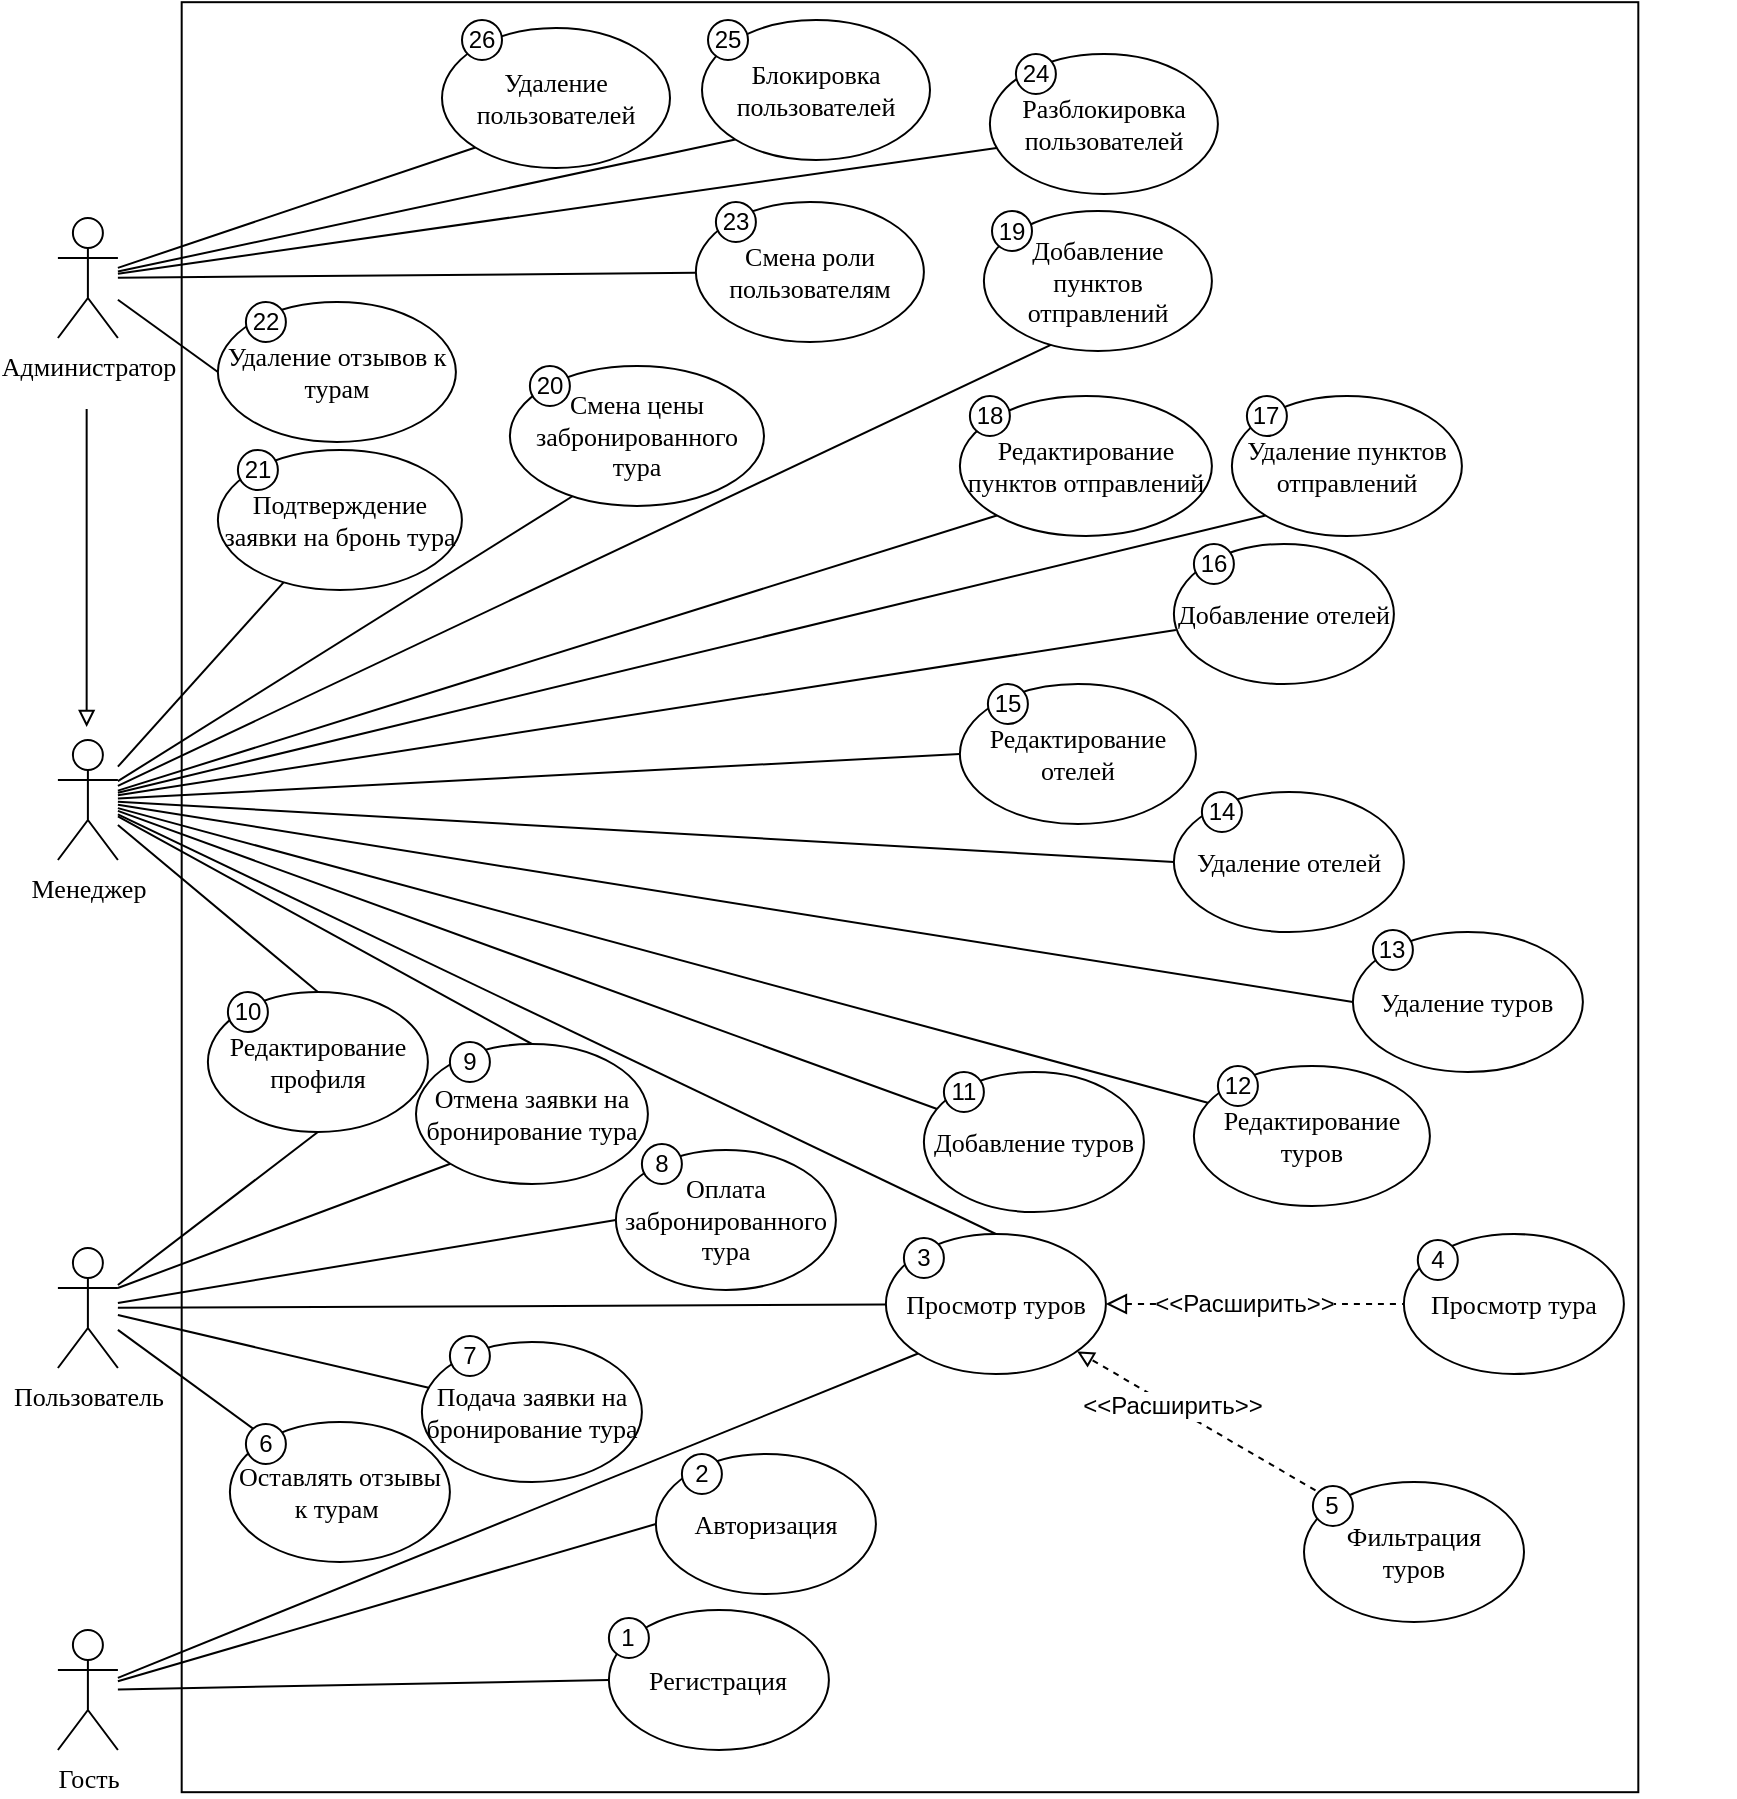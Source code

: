 <mxfile version="26.1.3">
  <diagram name="Страница — 1" id="NZbn_GLvDckBzevisfvI">
    <mxGraphModel dx="862" dy="314" grid="0" gridSize="10" guides="1" tooltips="1" connect="1" arrows="1" fold="1" page="0" pageScale="1" pageWidth="1169" pageHeight="1654" math="0" shadow="0">
      <root>
        <mxCell id="0" />
        <mxCell id="1" parent="0" />
        <mxCell id="JH5U76IGOBcUqnHT-_Kr-2" value="" style="rounded=0;whiteSpace=wrap;html=1;rotation=90;" parent="1" vertex="1">
          <mxGeometry x="223.5" y="486.44" width="895" height="728.31" as="geometry" />
        </mxCell>
        <mxCell id="p_r1cKh_CzRkiVNsoP0s-77" style="edgeStyle=none;curved=1;rounded=0;orthogonalLoop=1;jettySize=auto;html=1;entryX=0;entryY=1;entryDx=0;entryDy=0;fontSize=12;startSize=8;endSize=8;endArrow=none;endFill=0;" parent="1" source="svQCepNTFexyG-QFbBfc-3" target="OeR3qFUjESxq3L1rICcf-10" edge="1">
          <mxGeometry relative="1" as="geometry" />
        </mxCell>
        <mxCell id="p_r1cKh_CzRkiVNsoP0s-78" style="edgeStyle=none;curved=1;rounded=0;orthogonalLoop=1;jettySize=auto;html=1;entryX=0;entryY=0.5;entryDx=0;entryDy=0;fontSize=12;startSize=8;endSize=8;endArrow=none;endFill=0;" parent="1" source="svQCepNTFexyG-QFbBfc-3" target="p_r1cKh_CzRkiVNsoP0s-5" edge="1">
          <mxGeometry relative="1" as="geometry" />
        </mxCell>
        <mxCell id="bwHQZoLI509qidypqNT2-47" style="rounded=0;orthogonalLoop=1;jettySize=auto;html=1;entryX=0;entryY=0.5;entryDx=0;entryDy=0;endArrow=none;endFill=0;" parent="1" source="svQCepNTFexyG-QFbBfc-3" target="JH5U76IGOBcUqnHT-_Kr-12" edge="1">
          <mxGeometry relative="1" as="geometry" />
        </mxCell>
        <mxCell id="svQCepNTFexyG-QFbBfc-3" value="Гость" style="shape=umlActor;verticalLabelPosition=bottom;verticalAlign=top;html=1;outlineConnect=0;fontFamily=Times New Roman;fontSize=13;" parent="1" vertex="1">
          <mxGeometry x="244.95" y="1217" width="30" height="60" as="geometry" />
        </mxCell>
        <mxCell id="OeR3qFUjESxq3L1rICcf-12" style="edgeStyle=none;shape=connector;rounded=0;orthogonalLoop=1;jettySize=auto;html=1;labelBackgroundColor=default;strokeColor=default;align=center;verticalAlign=middle;fontFamily=Helvetica;fontSize=11;fontColor=default;endArrow=none;endFill=0;" parent="1" source="svQCepNTFexyG-QFbBfc-7" target="OeR3qFUjESxq3L1rICcf-9" edge="1">
          <mxGeometry relative="1" as="geometry" />
        </mxCell>
        <mxCell id="OeR3qFUjESxq3L1rICcf-13" style="edgeStyle=none;shape=connector;rounded=0;orthogonalLoop=1;jettySize=auto;html=1;labelBackgroundColor=default;strokeColor=default;align=center;verticalAlign=middle;fontFamily=Helvetica;fontSize=11;fontColor=default;endArrow=none;endFill=0;" parent="1" source="svQCepNTFexyG-QFbBfc-7" target="OeR3qFUjESxq3L1rICcf-8" edge="1">
          <mxGeometry relative="1" as="geometry">
            <mxPoint x="294.95" y="1129.396" as="sourcePoint" />
          </mxGeometry>
        </mxCell>
        <mxCell id="bwHQZoLI509qidypqNT2-44" style="rounded=0;orthogonalLoop=1;jettySize=auto;html=1;endArrow=none;endFill=0;" parent="1" source="svQCepNTFexyG-QFbBfc-7" target="OeR3qFUjESxq3L1rICcf-10" edge="1">
          <mxGeometry relative="1" as="geometry" />
        </mxCell>
        <mxCell id="MzlMPMZbUSvePP-ofC2E-21" style="edgeStyle=none;curved=1;rounded=0;orthogonalLoop=1;jettySize=auto;html=1;exitX=1;exitY=0.333;exitDx=0;exitDy=0;exitPerimeter=0;entryX=0;entryY=1;entryDx=0;entryDy=0;fontSize=12;startSize=8;endSize=8;endArrow=none;startFill=0;" parent="1" source="svQCepNTFexyG-QFbBfc-7" target="MzlMPMZbUSvePP-ofC2E-16" edge="1">
          <mxGeometry relative="1" as="geometry" />
        </mxCell>
        <mxCell id="MzlMPMZbUSvePP-ofC2E-22" style="edgeStyle=none;curved=1;rounded=0;orthogonalLoop=1;jettySize=auto;html=1;entryX=0;entryY=0.5;entryDx=0;entryDy=0;fontSize=12;startSize=8;endSize=8;endArrow=none;startFill=0;" parent="1" source="svQCepNTFexyG-QFbBfc-7" target="MzlMPMZbUSvePP-ofC2E-18" edge="1">
          <mxGeometry relative="1" as="geometry" />
        </mxCell>
        <mxCell id="MzlMPMZbUSvePP-ofC2E-54" style="edgeStyle=none;curved=1;rounded=0;orthogonalLoop=1;jettySize=auto;html=1;entryX=0.5;entryY=1;entryDx=0;entryDy=0;fontSize=12;startSize=8;endSize=8;endArrow=none;startFill=0;" parent="1" source="svQCepNTFexyG-QFbBfc-7" target="MzlMPMZbUSvePP-ofC2E-52" edge="1">
          <mxGeometry relative="1" as="geometry" />
        </mxCell>
        <mxCell id="svQCepNTFexyG-QFbBfc-7" value="Пользователь" style="shape=umlActor;verticalLabelPosition=bottom;verticalAlign=top;html=1;outlineConnect=0;fontFamily=Times New Roman;fontSize=13;" parent="1" vertex="1">
          <mxGeometry x="244.95" y="1026" width="30" height="60" as="geometry" />
        </mxCell>
        <mxCell id="JH5U76IGOBcUqnHT-_Kr-21" style="rounded=0;orthogonalLoop=1;jettySize=auto;html=1;exitX=0;exitY=0;exitDx=0;exitDy=0;dashed=1;endArrow=block;endFill=0;" parent="1" source="OeR3qFUjESxq3L1rICcf-7" target="OeR3qFUjESxq3L1rICcf-10" edge="1">
          <mxGeometry relative="1" as="geometry" />
        </mxCell>
        <mxCell id="OeR3qFUjESxq3L1rICcf-7" value="&lt;font style=&quot;font-size: 13px;&quot;&gt;Фильтрация&lt;/font&gt;&lt;div&gt;&lt;font style=&quot;font-size: 13px;&quot;&gt;туров&lt;/font&gt;&lt;/div&gt;" style="ellipse;whiteSpace=wrap;html=1;fontFamily=Times New Roman;" parent="1" vertex="1">
          <mxGeometry x="868" y="1143" width="110" height="70" as="geometry" />
        </mxCell>
        <mxCell id="OeR3qFUjESxq3L1rICcf-8" value="Подача заявки на бронирование тура" style="ellipse;whiteSpace=wrap;html=1;fontFamily=Times New Roman;fontSize=13;" parent="1" vertex="1">
          <mxGeometry x="426.95" y="1073" width="110" height="70" as="geometry" />
        </mxCell>
        <mxCell id="OeR3qFUjESxq3L1rICcf-9" value="&lt;font&gt;Оставлять отзывы к турам&amp;nbsp;&lt;/font&gt;" style="ellipse;whiteSpace=wrap;html=1;fontFamily=Times New Roman;fontSize=13;" parent="1" vertex="1">
          <mxGeometry x="330.95" y="1113" width="110" height="70" as="geometry" />
        </mxCell>
        <mxCell id="p_r1cKh_CzRkiVNsoP0s-66" style="edgeStyle=none;curved=1;rounded=0;orthogonalLoop=1;jettySize=auto;html=1;entryX=0;entryY=0.5;entryDx=0;entryDy=0;fontSize=12;startSize=8;endSize=8;endArrow=none;endFill=0;startArrow=block;startFill=0;dashed=1;" parent="1" source="OeR3qFUjESxq3L1rICcf-10" target="p_r1cKh_CzRkiVNsoP0s-64" edge="1">
          <mxGeometry relative="1" as="geometry" />
        </mxCell>
        <mxCell id="OeR3qFUjESxq3L1rICcf-10" value="&lt;font style=&quot;font-size: 13px;&quot;&gt;Просмотр туров&lt;/font&gt;" style="ellipse;whiteSpace=wrap;html=1;fontFamily=Times New Roman;" parent="1" vertex="1">
          <mxGeometry x="658.95" y="1019" width="110" height="70" as="geometry" />
        </mxCell>
        <mxCell id="Tde1RYHnbCcCl4A8BDwN-25" style="rounded=0;orthogonalLoop=1;jettySize=auto;html=1;exitX=0.085;exitY=0.279;exitDx=0;exitDy=0;endArrow=none;endFill=0;exitPerimeter=0;" parent="1" source="OeR3qFUjESxq3L1rICcf-15" target="zMWsZsheXrGuxRjLxGXC-20" edge="1">
          <mxGeometry relative="1" as="geometry" />
        </mxCell>
        <mxCell id="OeR3qFUjESxq3L1rICcf-15" value="Добавление туров" style="ellipse;whiteSpace=wrap;html=1;fontFamily=Times New Roman;fontSize=13;" parent="1" vertex="1">
          <mxGeometry x="677.95" y="938" width="110" height="70" as="geometry" />
        </mxCell>
        <mxCell id="Tde1RYHnbCcCl4A8BDwN-27" style="rounded=0;orthogonalLoop=1;jettySize=auto;html=1;endArrow=none;endFill=0;exitX=0;exitY=0.5;exitDx=0;exitDy=0;" parent="1" source="OeR3qFUjESxq3L1rICcf-21" target="zMWsZsheXrGuxRjLxGXC-20" edge="1">
          <mxGeometry relative="1" as="geometry" />
        </mxCell>
        <mxCell id="OeR3qFUjESxq3L1rICcf-21" value="Удаление туров" style="ellipse;whiteSpace=wrap;html=1;fontFamily=Times New Roman;fontSize=13;" parent="1" vertex="1">
          <mxGeometry x="892.45" y="868" width="115" height="70" as="geometry" />
        </mxCell>
        <mxCell id="bwHQZoLI509qidypqNT2-43" style="rounded=0;orthogonalLoop=1;jettySize=auto;html=1;endArrow=none;endFill=0;entryX=0.5;entryY=0;entryDx=0;entryDy=0;" parent="1" source="zMWsZsheXrGuxRjLxGXC-20" target="OeR3qFUjESxq3L1rICcf-10" edge="1">
          <mxGeometry relative="1" as="geometry" />
        </mxCell>
        <mxCell id="MzlMPMZbUSvePP-ofC2E-43" style="edgeStyle=none;curved=1;rounded=0;orthogonalLoop=1;jettySize=auto;html=1;entryX=0;entryY=0.5;entryDx=0;entryDy=0;fontSize=12;startSize=8;endSize=8;endArrow=none;startFill=0;" parent="1" source="zMWsZsheXrGuxRjLxGXC-20" target="MzlMPMZbUSvePP-ofC2E-31" edge="1">
          <mxGeometry relative="1" as="geometry" />
        </mxCell>
        <mxCell id="MzlMPMZbUSvePP-ofC2E-44" style="edgeStyle=none;curved=1;rounded=0;orthogonalLoop=1;jettySize=auto;html=1;entryX=0;entryY=0.5;entryDx=0;entryDy=0;fontSize=12;startSize=8;endSize=8;endArrow=none;startFill=0;" parent="1" source="zMWsZsheXrGuxRjLxGXC-20" target="MzlMPMZbUSvePP-ofC2E-32" edge="1">
          <mxGeometry relative="1" as="geometry" />
        </mxCell>
        <mxCell id="MzlMPMZbUSvePP-ofC2E-45" style="edgeStyle=none;curved=1;rounded=0;orthogonalLoop=1;jettySize=auto;html=1;entryX=0.009;entryY=0.614;entryDx=0;entryDy=0;fontSize=12;startSize=8;endSize=8;endArrow=none;startFill=0;entryPerimeter=0;" parent="1" source="zMWsZsheXrGuxRjLxGXC-20" target="MzlMPMZbUSvePP-ofC2E-30" edge="1">
          <mxGeometry relative="1" as="geometry" />
        </mxCell>
        <mxCell id="MzlMPMZbUSvePP-ofC2E-46" style="edgeStyle=none;curved=1;rounded=0;orthogonalLoop=1;jettySize=auto;html=1;entryX=0;entryY=1;entryDx=0;entryDy=0;fontSize=12;startSize=8;endSize=8;endArrow=none;startFill=0;" parent="1" source="zMWsZsheXrGuxRjLxGXC-20" target="MzlMPMZbUSvePP-ofC2E-24" edge="1">
          <mxGeometry relative="1" as="geometry" />
        </mxCell>
        <mxCell id="MzlMPMZbUSvePP-ofC2E-47" style="edgeStyle=none;curved=1;rounded=0;orthogonalLoop=1;jettySize=auto;html=1;entryX=0;entryY=1;entryDx=0;entryDy=0;fontSize=12;startSize=8;endSize=8;endArrow=none;startFill=0;" parent="1" source="zMWsZsheXrGuxRjLxGXC-20" target="MzlMPMZbUSvePP-ofC2E-25" edge="1">
          <mxGeometry relative="1" as="geometry" />
        </mxCell>
        <mxCell id="MzlMPMZbUSvePP-ofC2E-48" style="edgeStyle=none;curved=1;rounded=0;orthogonalLoop=1;jettySize=auto;html=1;fontSize=12;startSize=8;endSize=8;endArrow=none;startFill=0;entryX=0.333;entryY=0.926;entryDx=0;entryDy=0;entryPerimeter=0;" parent="1" source="zMWsZsheXrGuxRjLxGXC-20" target="MzlMPMZbUSvePP-ofC2E-23" edge="1">
          <mxGeometry relative="1" as="geometry">
            <mxPoint x="636.95" y="576" as="targetPoint" />
          </mxGeometry>
        </mxCell>
        <mxCell id="MzlMPMZbUSvePP-ofC2E-49" style="edgeStyle=none;curved=1;rounded=0;orthogonalLoop=1;jettySize=auto;html=1;entryX=0.251;entryY=0.925;entryDx=0;entryDy=0;fontSize=12;startSize=8;endSize=8;endArrow=none;startFill=0;entryPerimeter=0;" parent="1" source="zMWsZsheXrGuxRjLxGXC-20" target="MzlMPMZbUSvePP-ofC2E-41" edge="1">
          <mxGeometry relative="1" as="geometry" />
        </mxCell>
        <mxCell id="MzlMPMZbUSvePP-ofC2E-55" style="edgeStyle=none;curved=1;rounded=0;orthogonalLoop=1;jettySize=auto;html=1;entryX=0.5;entryY=0;entryDx=0;entryDy=0;fontSize=12;startSize=8;endSize=8;endArrow=none;startFill=0;" parent="1" source="zMWsZsheXrGuxRjLxGXC-20" target="MzlMPMZbUSvePP-ofC2E-52" edge="1">
          <mxGeometry relative="1" as="geometry" />
        </mxCell>
        <mxCell id="3vdqsZ3w8sdcXz_G86xq-1" style="edgeStyle=none;curved=1;rounded=0;orthogonalLoop=1;jettySize=auto;html=1;entryX=0.5;entryY=0;entryDx=0;entryDy=0;fontSize=12;startSize=8;endSize=8;endArrow=none;startFill=0;" parent="1" source="zMWsZsheXrGuxRjLxGXC-20" target="MzlMPMZbUSvePP-ofC2E-16" edge="1">
          <mxGeometry relative="1" as="geometry" />
        </mxCell>
        <mxCell id="zMWsZsheXrGuxRjLxGXC-20" value="Менеджер" style="shape=umlActor;verticalLabelPosition=bottom;verticalAlign=top;html=1;outlineConnect=0;fontFamily=Times New Roman;fontSize=13;" parent="1" vertex="1">
          <mxGeometry x="244.95" y="772" width="30" height="60" as="geometry" />
        </mxCell>
        <mxCell id="Tde1RYHnbCcCl4A8BDwN-26" style="rounded=0;orthogonalLoop=1;jettySize=auto;html=1;exitX=0.094;exitY=0.278;exitDx=0;exitDy=0;endArrow=none;endFill=0;exitPerimeter=0;" parent="1" source="zMWsZsheXrGuxRjLxGXC-26" target="zMWsZsheXrGuxRjLxGXC-20" edge="1">
          <mxGeometry relative="1" as="geometry" />
        </mxCell>
        <mxCell id="zMWsZsheXrGuxRjLxGXC-26" value="Редактирование туров" style="ellipse;whiteSpace=wrap;html=1;fontFamily=Times New Roman;fontSize=13;" parent="1" vertex="1">
          <mxGeometry x="812.95" y="935" width="118" height="70" as="geometry" />
        </mxCell>
        <mxCell id="Tde1RYHnbCcCl4A8BDwN-28" style="rounded=0;orthogonalLoop=1;jettySize=auto;html=1;endArrow=none;endFill=0;" parent="1" source="zMWsZsheXrGuxRjLxGXC-27" target="zMWsZsheXrGuxRjLxGXC-20" edge="1">
          <mxGeometry relative="1" as="geometry" />
        </mxCell>
        <mxCell id="zMWsZsheXrGuxRjLxGXC-27" value="Подтверждение заявки на бронь тура" style="ellipse;whiteSpace=wrap;html=1;fontFamily=Times New Roman;fontSize=13;" parent="1" vertex="1">
          <mxGeometry x="324.95" y="627" width="122" height="70" as="geometry" />
        </mxCell>
        <mxCell id="nBBlVvWBp2isnyXZccdl-5" style="edgeStyle=none;curved=1;rounded=0;orthogonalLoop=1;jettySize=auto;html=1;entryX=0;entryY=0.5;entryDx=0;entryDy=0;fontSize=12;startSize=8;endSize=8;endArrow=none;endFill=0;" parent="1" source="zMWsZsheXrGuxRjLxGXC-35" target="zMWsZsheXrGuxRjLxGXC-46" edge="1">
          <mxGeometry relative="1" as="geometry" />
        </mxCell>
        <mxCell id="SSumNysxTkyqhvxM6G0D-15" style="rounded=0;orthogonalLoop=1;jettySize=auto;html=1;entryX=0;entryY=1;entryDx=0;entryDy=0;endArrow=none;endFill=0;" parent="1" source="zMWsZsheXrGuxRjLxGXC-35" target="zMWsZsheXrGuxRjLxGXC-45" edge="1">
          <mxGeometry relative="1" as="geometry">
            <mxPoint x="550.95" y="457" as="targetPoint" />
          </mxGeometry>
        </mxCell>
        <mxCell id="MzlMPMZbUSvePP-ofC2E-57" style="edgeStyle=none;curved=1;rounded=0;orthogonalLoop=1;jettySize=auto;html=1;entryX=0.045;entryY=0.668;entryDx=0;entryDy=0;fontSize=12;startSize=8;endSize=8;endArrow=none;startFill=0;entryPerimeter=0;" parent="1" source="zMWsZsheXrGuxRjLxGXC-35" target="MzlMPMZbUSvePP-ofC2E-50" edge="1">
          <mxGeometry relative="1" as="geometry" />
        </mxCell>
        <mxCell id="zMWsZsheXrGuxRjLxGXC-35" value="Администратор" style="shape=umlActor;verticalLabelPosition=bottom;verticalAlign=top;html=1;outlineConnect=0;fontFamily=Times New Roman;fontSize=13;" parent="1" vertex="1">
          <mxGeometry x="244.95" y="511" width="30" height="60" as="geometry" />
        </mxCell>
        <mxCell id="Tde1RYHnbCcCl4A8BDwN-29" style="rounded=0;orthogonalLoop=1;jettySize=auto;html=1;exitX=0;exitY=1;exitDx=0;exitDy=0;endArrow=none;endFill=0;" parent="1" source="zMWsZsheXrGuxRjLxGXC-44" target="zMWsZsheXrGuxRjLxGXC-35" edge="1">
          <mxGeometry relative="1" as="geometry" />
        </mxCell>
        <mxCell id="zMWsZsheXrGuxRjLxGXC-44" value="Блокировка пользователей" style="ellipse;whiteSpace=wrap;html=1;fontFamily=Times New Roman;fontSize=13;" parent="1" vertex="1">
          <mxGeometry x="567" y="412" width="114" height="70" as="geometry" />
        </mxCell>
        <mxCell id="zMWsZsheXrGuxRjLxGXC-45" value="Удаление пользователей" style="ellipse;whiteSpace=wrap;html=1;fontFamily=Times New Roman;fontSize=13;" parent="1" vertex="1">
          <mxGeometry x="437" y="416" width="114" height="70" as="geometry" />
        </mxCell>
        <mxCell id="zMWsZsheXrGuxRjLxGXC-46" value="Удаление отзывов к турам" style="ellipse;whiteSpace=wrap;html=1;fontFamily=Times New Roman;fontSize=13;" parent="1" vertex="1">
          <mxGeometry x="324.95" y="553" width="119" height="70" as="geometry" />
        </mxCell>
        <mxCell id="p_r1cKh_CzRkiVNsoP0s-5" value="&lt;span style=&quot;font-size: 13px;&quot;&gt;Авторизация&lt;/span&gt;" style="ellipse;whiteSpace=wrap;html=1;fontFamily=Times New Roman;" parent="1" vertex="1">
          <mxGeometry x="543.95" y="1129" width="110" height="70" as="geometry" />
        </mxCell>
        <mxCell id="p_r1cKh_CzRkiVNsoP0s-27" style="edgeStyle=none;curved=1;rounded=0;orthogonalLoop=1;jettySize=auto;html=1;exitX=1;exitY=0.5;exitDx=0;exitDy=0;fontSize=12;startSize=8;endSize=8;" parent="1" edge="1">
          <mxGeometry relative="1" as="geometry">
            <mxPoint x="894.95" y="965" as="sourcePoint" />
            <mxPoint x="894.95" y="965" as="targetPoint" />
          </mxGeometry>
        </mxCell>
        <mxCell id="p_r1cKh_CzRkiVNsoP0s-64" value="&lt;font style=&quot;font-size: 13px;&quot;&gt;Просмотр тура&lt;/font&gt;" style="ellipse;whiteSpace=wrap;html=1;fontFamily=Times New Roman;" parent="1" vertex="1">
          <mxGeometry x="917.95" y="1019" width="110" height="70" as="geometry" />
        </mxCell>
        <mxCell id="p_r1cKh_CzRkiVNsoP0s-69" value="&lt;font&gt;&amp;lt;&amp;lt;Расширить&amp;gt;&amp;gt;&lt;/font&gt;" style="edgeLabel;html=1;align=center;verticalAlign=middle;resizable=0;points=[];fontSize=12;" parent="1" vertex="1" connectable="0">
          <mxGeometry x="774.002" y="1062.996" as="geometry">
            <mxPoint x="64" y="-9" as="offset" />
          </mxGeometry>
        </mxCell>
        <mxCell id="JH5U76IGOBcUqnHT-_Kr-12" value="&lt;span style=&quot;font-size: 13px;&quot;&gt;Регистрация&lt;/span&gt;" style="ellipse;whiteSpace=wrap;html=1;fontFamily=Times New Roman;" parent="1" vertex="1">
          <mxGeometry x="520.45" y="1207" width="110" height="70" as="geometry" />
        </mxCell>
        <mxCell id="JH5U76IGOBcUqnHT-_Kr-34" style="edgeStyle=orthogonalEdgeStyle;rounded=0;orthogonalLoop=1;jettySize=auto;html=1;exitX=0.5;exitY=1;exitDx=0;exitDy=0;" parent="1" source="zMWsZsheXrGuxRjLxGXC-44" target="zMWsZsheXrGuxRjLxGXC-44" edge="1">
          <mxGeometry relative="1" as="geometry" />
        </mxCell>
        <mxCell id="bwHQZoLI509qidypqNT2-46" value="&lt;font&gt;&amp;lt;&amp;lt;Расширить&amp;gt;&amp;gt;&lt;/font&gt;" style="edgeLabel;html=1;align=center;verticalAlign=middle;resizable=0;points=[];fontSize=12;" parent="1" vertex="1" connectable="0">
          <mxGeometry x="738.002" y="1113.996" as="geometry">
            <mxPoint x="64" y="-9" as="offset" />
          </mxGeometry>
        </mxCell>
        <mxCell id="bwHQZoLI509qidypqNT2-49" style="rounded=0;orthogonalLoop=1;jettySize=auto;html=1;endArrow=block;endFill=0;" parent="1" edge="1">
          <mxGeometry relative="1" as="geometry">
            <mxPoint x="259.33" y="606.5" as="sourcePoint" />
            <mxPoint x="259.33" y="765.5" as="targetPoint" />
          </mxGeometry>
        </mxCell>
        <mxCell id="Tde1RYHnbCcCl4A8BDwN-31" style="rounded=0;orthogonalLoop=1;jettySize=auto;html=1;endArrow=none;endFill=0;" parent="1" source="Tde1RYHnbCcCl4A8BDwN-13" target="zMWsZsheXrGuxRjLxGXC-35" edge="1">
          <mxGeometry relative="1" as="geometry" />
        </mxCell>
        <mxCell id="Tde1RYHnbCcCl4A8BDwN-13" value="Смена роли пользователям" style="ellipse;whiteSpace=wrap;html=1;fontFamily=Times New Roman;fontSize=13;" parent="1" vertex="1">
          <mxGeometry x="563.95" y="503" width="114" height="70" as="geometry" />
        </mxCell>
        <mxCell id="Tde1RYHnbCcCl4A8BDwN-33" value="2" style="ellipse;whiteSpace=wrap;html=1;aspect=fixed;" parent="1" vertex="1">
          <mxGeometry x="556.95" y="1129" width="20" height="20" as="geometry" />
        </mxCell>
        <mxCell id="Tde1RYHnbCcCl4A8BDwN-34" value="1" style="ellipse;whiteSpace=wrap;html=1;aspect=fixed;" parent="1" vertex="1">
          <mxGeometry x="520.45" y="1211" width="20" height="20" as="geometry" />
        </mxCell>
        <mxCell id="Tde1RYHnbCcCl4A8BDwN-35" value="3" style="ellipse;whiteSpace=wrap;html=1;aspect=fixed;" parent="1" vertex="1">
          <mxGeometry x="667.95" y="1021" width="20" height="20" as="geometry" />
        </mxCell>
        <mxCell id="Tde1RYHnbCcCl4A8BDwN-36" value="4" style="ellipse;whiteSpace=wrap;html=1;aspect=fixed;" parent="1" vertex="1">
          <mxGeometry x="924.9" y="1022" width="20" height="20" as="geometry" />
        </mxCell>
        <mxCell id="Tde1RYHnbCcCl4A8BDwN-37" value="5" style="ellipse;whiteSpace=wrap;html=1;aspect=fixed;" parent="1" vertex="1">
          <mxGeometry x="872.45" y="1145" width="20" height="20" as="geometry" />
        </mxCell>
        <mxCell id="Tde1RYHnbCcCl4A8BDwN-38" value="7" style="ellipse;whiteSpace=wrap;html=1;aspect=fixed;" parent="1" vertex="1">
          <mxGeometry x="440.95" y="1070" width="20" height="20" as="geometry" />
        </mxCell>
        <mxCell id="Tde1RYHnbCcCl4A8BDwN-39" value="6" style="ellipse;whiteSpace=wrap;html=1;aspect=fixed;" parent="1" vertex="1">
          <mxGeometry x="338.95" y="1114" width="20" height="20" as="geometry" />
        </mxCell>
        <mxCell id="Tde1RYHnbCcCl4A8BDwN-40" value="11" style="ellipse;whiteSpace=wrap;html=1;aspect=fixed;" parent="1" vertex="1">
          <mxGeometry x="687.95" y="938" width="20" height="20" as="geometry" />
        </mxCell>
        <mxCell id="Tde1RYHnbCcCl4A8BDwN-41" value="12" style="ellipse;whiteSpace=wrap;html=1;aspect=fixed;" parent="1" vertex="1">
          <mxGeometry x="824.95" y="935" width="20" height="20" as="geometry" />
        </mxCell>
        <mxCell id="Tde1RYHnbCcCl4A8BDwN-42" value="13" style="ellipse;whiteSpace=wrap;html=1;aspect=fixed;" parent="1" vertex="1">
          <mxGeometry x="902.45" y="867" width="20" height="20" as="geometry" />
        </mxCell>
        <mxCell id="Tde1RYHnbCcCl4A8BDwN-43" value="21" style="ellipse;whiteSpace=wrap;html=1;aspect=fixed;" parent="1" vertex="1">
          <mxGeometry x="334.95" y="627" width="20" height="20" as="geometry" />
        </mxCell>
        <mxCell id="Tde1RYHnbCcCl4A8BDwN-44" value="22" style="ellipse;whiteSpace=wrap;html=1;aspect=fixed;" parent="1" vertex="1">
          <mxGeometry x="338.95" y="553" width="20" height="20" as="geometry" />
        </mxCell>
        <mxCell id="Tde1RYHnbCcCl4A8BDwN-45" value="26" style="ellipse;whiteSpace=wrap;html=1;aspect=fixed;" parent="1" vertex="1">
          <mxGeometry x="447" y="412" width="20" height="20" as="geometry" />
        </mxCell>
        <mxCell id="Tde1RYHnbCcCl4A8BDwN-46" value="25" style="ellipse;whiteSpace=wrap;html=1;aspect=fixed;" parent="1" vertex="1">
          <mxGeometry x="570" y="412" width="20" height="20" as="geometry" />
        </mxCell>
        <mxCell id="Tde1RYHnbCcCl4A8BDwN-47" value="23" style="ellipse;whiteSpace=wrap;html=1;aspect=fixed;" parent="1" vertex="1">
          <mxGeometry x="573.95" y="503" width="20" height="20" as="geometry" />
        </mxCell>
        <mxCell id="MzlMPMZbUSvePP-ofC2E-16" value="Отмена заявки на бронирование тура" style="ellipse;whiteSpace=wrap;html=1;fontFamily=Times New Roman;fontSize=13;" parent="1" vertex="1">
          <mxGeometry x="424" y="924" width="115.95" height="70" as="geometry" />
        </mxCell>
        <mxCell id="MzlMPMZbUSvePP-ofC2E-17" value="9" style="ellipse;whiteSpace=wrap;html=1;aspect=fixed;" parent="1" vertex="1">
          <mxGeometry x="440.95" y="923" width="20" height="20" as="geometry" />
        </mxCell>
        <mxCell id="MzlMPMZbUSvePP-ofC2E-18" value="Оплата забронированного тура" style="ellipse;whiteSpace=wrap;html=1;fontFamily=Times New Roman;fontSize=13;" parent="1" vertex="1">
          <mxGeometry x="523.95" y="977" width="110" height="70" as="geometry" />
        </mxCell>
        <mxCell id="MzlMPMZbUSvePP-ofC2E-19" value="8" style="ellipse;whiteSpace=wrap;html=1;aspect=fixed;" parent="1" vertex="1">
          <mxGeometry x="536.95" y="974" width="20" height="20" as="geometry" />
        </mxCell>
        <mxCell id="MzlMPMZbUSvePP-ofC2E-23" value="Добавление пунктов отправлений" style="ellipse;whiteSpace=wrap;html=1;fontFamily=Times New Roman;fontSize=13;" parent="1" vertex="1">
          <mxGeometry x="707.95" y="507.5" width="114" height="70" as="geometry" />
        </mxCell>
        <mxCell id="MzlMPMZbUSvePP-ofC2E-24" value="Удаление пунктов отправлений" style="ellipse;whiteSpace=wrap;html=1;fontFamily=Times New Roman;fontSize=13;" parent="1" vertex="1">
          <mxGeometry x="831.95" y="600" width="115" height="70" as="geometry" />
        </mxCell>
        <mxCell id="MzlMPMZbUSvePP-ofC2E-25" value="Редактирование пунктов отправлений" style="ellipse;whiteSpace=wrap;html=1;fontFamily=Times New Roman;fontSize=13;" parent="1" vertex="1">
          <mxGeometry x="695.95" y="600" width="126" height="70" as="geometry" />
        </mxCell>
        <mxCell id="MzlMPMZbUSvePP-ofC2E-26" style="edgeStyle=none;curved=1;rounded=0;orthogonalLoop=1;jettySize=auto;html=1;exitX=1;exitY=0.5;exitDx=0;exitDy=0;fontSize=12;startSize=8;endSize=8;" parent="1" edge="1">
          <mxGeometry relative="1" as="geometry">
            <mxPoint x="855.95" y="673" as="sourcePoint" />
            <mxPoint x="855.95" y="673" as="targetPoint" />
          </mxGeometry>
        </mxCell>
        <mxCell id="MzlMPMZbUSvePP-ofC2E-27" value="19" style="ellipse;whiteSpace=wrap;html=1;aspect=fixed;" parent="1" vertex="1">
          <mxGeometry x="712" y="507.5" width="20" height="20" as="geometry" />
        </mxCell>
        <mxCell id="MzlMPMZbUSvePP-ofC2E-28" value="18" style="ellipse;whiteSpace=wrap;html=1;aspect=fixed;" parent="1" vertex="1">
          <mxGeometry x="700.95" y="600" width="20" height="20" as="geometry" />
        </mxCell>
        <mxCell id="MzlMPMZbUSvePP-ofC2E-29" value="17" style="ellipse;whiteSpace=wrap;html=1;aspect=fixed;" parent="1" vertex="1">
          <mxGeometry x="839.45" y="600" width="20" height="20" as="geometry" />
        </mxCell>
        <mxCell id="MzlMPMZbUSvePP-ofC2E-30" value="Добавление отелей" style="ellipse;whiteSpace=wrap;html=1;fontFamily=Times New Roman;fontSize=13;" parent="1" vertex="1">
          <mxGeometry x="802.95" y="674" width="110" height="70" as="geometry" />
        </mxCell>
        <mxCell id="MzlMPMZbUSvePP-ofC2E-31" value="Удаление отелей" style="ellipse;whiteSpace=wrap;html=1;fontFamily=Times New Roman;fontSize=13;" parent="1" vertex="1">
          <mxGeometry x="802.95" y="798" width="115" height="70" as="geometry" />
        </mxCell>
        <mxCell id="MzlMPMZbUSvePP-ofC2E-32" value="Редактирование отелей" style="ellipse;whiteSpace=wrap;html=1;fontFamily=Times New Roman;fontSize=13;" parent="1" vertex="1">
          <mxGeometry x="695.95" y="744" width="118" height="70" as="geometry" />
        </mxCell>
        <mxCell id="MzlMPMZbUSvePP-ofC2E-33" style="edgeStyle=none;curved=1;rounded=0;orthogonalLoop=1;jettySize=auto;html=1;exitX=1;exitY=0.5;exitDx=0;exitDy=0;fontSize=12;startSize=8;endSize=8;" parent="1" edge="1">
          <mxGeometry relative="1" as="geometry">
            <mxPoint x="1072.95" y="842" as="sourcePoint" />
            <mxPoint x="1072.95" y="842" as="targetPoint" />
          </mxGeometry>
        </mxCell>
        <mxCell id="MzlMPMZbUSvePP-ofC2E-34" value="16" style="ellipse;whiteSpace=wrap;html=1;aspect=fixed;" parent="1" vertex="1">
          <mxGeometry x="812.95" y="674" width="20" height="20" as="geometry" />
        </mxCell>
        <mxCell id="MzlMPMZbUSvePP-ofC2E-36" value="15" style="ellipse;whiteSpace=wrap;html=1;aspect=fixed;" parent="1" vertex="1">
          <mxGeometry x="709.95" y="744" width="20" height="20" as="geometry" />
        </mxCell>
        <mxCell id="MzlMPMZbUSvePP-ofC2E-39" value="14" style="ellipse;whiteSpace=wrap;html=1;aspect=fixed;" parent="1" vertex="1">
          <mxGeometry x="816.95" y="798" width="20" height="20" as="geometry" />
        </mxCell>
        <mxCell id="MzlMPMZbUSvePP-ofC2E-41" value="Смена цены забронированного тура" style="ellipse;whiteSpace=wrap;html=1;fontFamily=Times New Roman;fontSize=13;" parent="1" vertex="1">
          <mxGeometry x="470.95" y="585" width="127.05" height="70" as="geometry" />
        </mxCell>
        <mxCell id="MzlMPMZbUSvePP-ofC2E-42" value="20" style="ellipse;whiteSpace=wrap;html=1;aspect=fixed;" parent="1" vertex="1">
          <mxGeometry x="480.95" y="585" width="20" height="20" as="geometry" />
        </mxCell>
        <mxCell id="MzlMPMZbUSvePP-ofC2E-50" value="Разблокировка пользователей" style="ellipse;whiteSpace=wrap;html=1;fontFamily=Times New Roman;fontSize=13;" parent="1" vertex="1">
          <mxGeometry x="710.95" y="429" width="114" height="70" as="geometry" />
        </mxCell>
        <mxCell id="MzlMPMZbUSvePP-ofC2E-52" value="Редактирование профиля" style="ellipse;whiteSpace=wrap;html=1;fontFamily=Times New Roman;fontSize=13;" parent="1" vertex="1">
          <mxGeometry x="319.95" y="898" width="110" height="70" as="geometry" />
        </mxCell>
        <mxCell id="MzlMPMZbUSvePP-ofC2E-53" value="10" style="ellipse;whiteSpace=wrap;html=1;aspect=fixed;" parent="1" vertex="1">
          <mxGeometry x="329.95" y="898" width="20" height="20" as="geometry" />
        </mxCell>
        <mxCell id="MzlMPMZbUSvePP-ofC2E-56" value="24" style="ellipse;whiteSpace=wrap;html=1;aspect=fixed;" parent="1" vertex="1">
          <mxGeometry x="723.95" y="429" width="20" height="20" as="geometry" />
        </mxCell>
      </root>
    </mxGraphModel>
  </diagram>
</mxfile>
